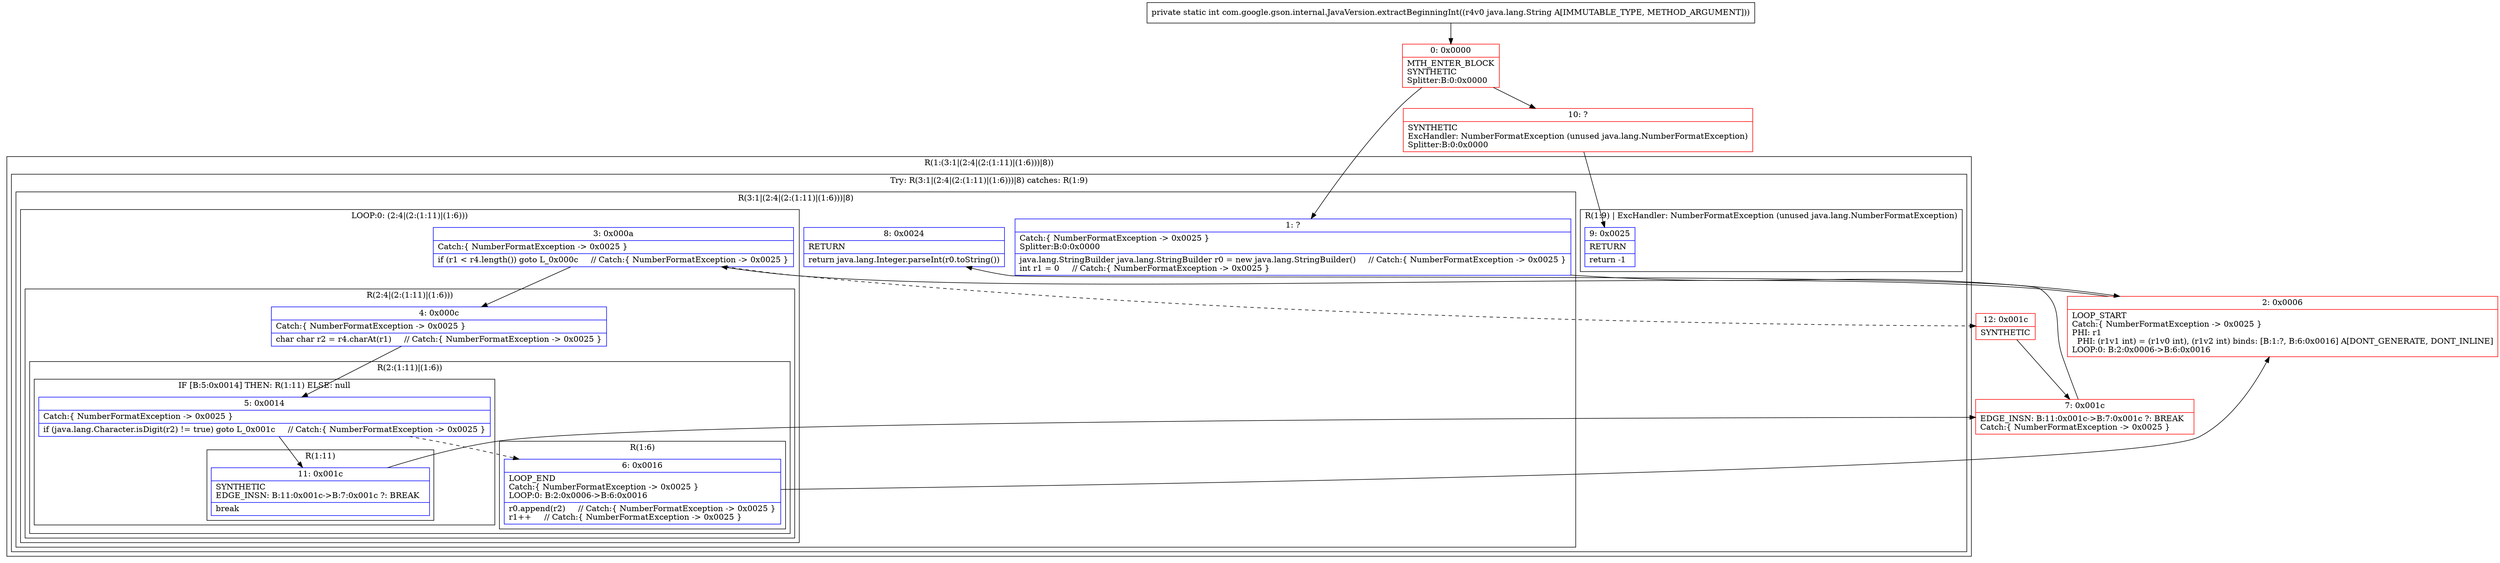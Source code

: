 digraph "CFG forcom.google.gson.internal.JavaVersion.extractBeginningInt(Ljava\/lang\/String;)I" {
subgraph cluster_Region_271434583 {
label = "R(1:(3:1|(2:4|(2:(1:11)|(1:6)))|8))";
node [shape=record,color=blue];
subgraph cluster_TryCatchRegion_1133421867 {
label = "Try: R(3:1|(2:4|(2:(1:11)|(1:6)))|8) catches: R(1:9)";
node [shape=record,color=blue];
subgraph cluster_Region_91501848 {
label = "R(3:1|(2:4|(2:(1:11)|(1:6)))|8)";
node [shape=record,color=blue];
Node_1 [shape=record,label="{1\:\ ?|Catch:\{ NumberFormatException \-\> 0x0025 \}\lSplitter:B:0:0x0000\l|java.lang.StringBuilder java.lang.StringBuilder r0 = new java.lang.StringBuilder()     \/\/ Catch:\{ NumberFormatException \-\> 0x0025 \}\lint r1 = 0     \/\/ Catch:\{ NumberFormatException \-\> 0x0025 \}\l}"];
subgraph cluster_LoopRegion_1145972816 {
label = "LOOP:0: (2:4|(2:(1:11)|(1:6)))";
node [shape=record,color=blue];
Node_3 [shape=record,label="{3\:\ 0x000a|Catch:\{ NumberFormatException \-\> 0x0025 \}\l|if (r1 \< r4.length()) goto L_0x000c     \/\/ Catch:\{ NumberFormatException \-\> 0x0025 \}\l}"];
subgraph cluster_Region_220640802 {
label = "R(2:4|(2:(1:11)|(1:6)))";
node [shape=record,color=blue];
Node_4 [shape=record,label="{4\:\ 0x000c|Catch:\{ NumberFormatException \-\> 0x0025 \}\l|char char r2 = r4.charAt(r1)     \/\/ Catch:\{ NumberFormatException \-\> 0x0025 \}\l}"];
subgraph cluster_Region_132110120 {
label = "R(2:(1:11)|(1:6))";
node [shape=record,color=blue];
subgraph cluster_IfRegion_702451307 {
label = "IF [B:5:0x0014] THEN: R(1:11) ELSE: null";
node [shape=record,color=blue];
Node_5 [shape=record,label="{5\:\ 0x0014|Catch:\{ NumberFormatException \-\> 0x0025 \}\l|if (java.lang.Character.isDigit(r2) != true) goto L_0x001c     \/\/ Catch:\{ NumberFormatException \-\> 0x0025 \}\l}"];
subgraph cluster_Region_190981401 {
label = "R(1:11)";
node [shape=record,color=blue];
Node_11 [shape=record,label="{11\:\ 0x001c|SYNTHETIC\lEDGE_INSN: B:11:0x001c\-\>B:7:0x001c ?: BREAK  \l|break\l}"];
}
}
subgraph cluster_Region_759948795 {
label = "R(1:6)";
node [shape=record,color=blue];
Node_6 [shape=record,label="{6\:\ 0x0016|LOOP_END\lCatch:\{ NumberFormatException \-\> 0x0025 \}\lLOOP:0: B:2:0x0006\-\>B:6:0x0016\l|r0.append(r2)     \/\/ Catch:\{ NumberFormatException \-\> 0x0025 \}\lr1++     \/\/ Catch:\{ NumberFormatException \-\> 0x0025 \}\l}"];
}
}
}
}
Node_8 [shape=record,label="{8\:\ 0x0024|RETURN\l|return java.lang.Integer.parseInt(r0.toString())\l}"];
}
subgraph cluster_Region_1974171737 {
label = "R(1:9) | ExcHandler: NumberFormatException (unused java.lang.NumberFormatException)\l";
node [shape=record,color=blue];
Node_9 [shape=record,label="{9\:\ 0x0025|RETURN\l|return \-1\l}"];
}
}
}
subgraph cluster_Region_1974171737 {
label = "R(1:9) | ExcHandler: NumberFormatException (unused java.lang.NumberFormatException)\l";
node [shape=record,color=blue];
Node_9 [shape=record,label="{9\:\ 0x0025|RETURN\l|return \-1\l}"];
}
Node_0 [shape=record,color=red,label="{0\:\ 0x0000|MTH_ENTER_BLOCK\lSYNTHETIC\lSplitter:B:0:0x0000\l}"];
Node_2 [shape=record,color=red,label="{2\:\ 0x0006|LOOP_START\lCatch:\{ NumberFormatException \-\> 0x0025 \}\lPHI: r1 \l  PHI: (r1v1 int) = (r1v0 int), (r1v2 int) binds: [B:1:?, B:6:0x0016] A[DONT_GENERATE, DONT_INLINE]\lLOOP:0: B:2:0x0006\-\>B:6:0x0016\l}"];
Node_7 [shape=record,color=red,label="{7\:\ 0x001c|EDGE_INSN: B:11:0x001c\-\>B:7:0x001c ?: BREAK  \lCatch:\{ NumberFormatException \-\> 0x0025 \}\l}"];
Node_10 [shape=record,color=red,label="{10\:\ ?|SYNTHETIC\lExcHandler: NumberFormatException (unused java.lang.NumberFormatException)\lSplitter:B:0:0x0000\l}"];
Node_12 [shape=record,color=red,label="{12\:\ 0x001c|SYNTHETIC\l}"];
MethodNode[shape=record,label="{private static int com.google.gson.internal.JavaVersion.extractBeginningInt((r4v0 java.lang.String A[IMMUTABLE_TYPE, METHOD_ARGUMENT])) }"];
MethodNode -> Node_0;
Node_1 -> Node_2;
Node_3 -> Node_4;
Node_3 -> Node_12[style=dashed];
Node_4 -> Node_5;
Node_5 -> Node_6[style=dashed];
Node_5 -> Node_11;
Node_11 -> Node_7;
Node_6 -> Node_2;
Node_0 -> Node_1;
Node_0 -> Node_10;
Node_2 -> Node_3;
Node_7 -> Node_8;
Node_10 -> Node_9;
Node_12 -> Node_7;
}

